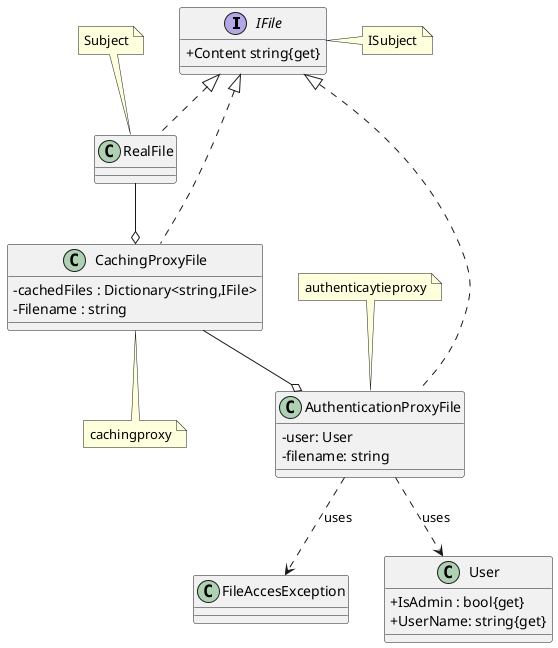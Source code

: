 @startuml reeks2

skinparam ClassAttributeIconSize 0

interface IFile{
    +Content string{get}
}
note right: ISubject

class RealFile{

}
note top: Subject

class CachingProxyFile{
    -cachedFiles : Dictionary<string,IFile>
    -Filename : string
}
note bottom: cachingproxy

class AuthenticationProxyFile{
    -user: User
    -filename: string
}
note top: authenticaytieproxy

class FileAccesException{

}

class User{
    +IsAdmin : bool{get}
    +UserName: string{get}
}

IFile <|.. AuthenticationProxyFile
IFile <|.. CachingProxyFile
IFile <|.. RealFile
AuthenticationProxyFile ..> FileAccesException : uses
AuthenticationProxyFile ..> User : uses

RealFile --o CachingProxyFile
CachingProxyFile --o AuthenticationProxyFile

@enduml